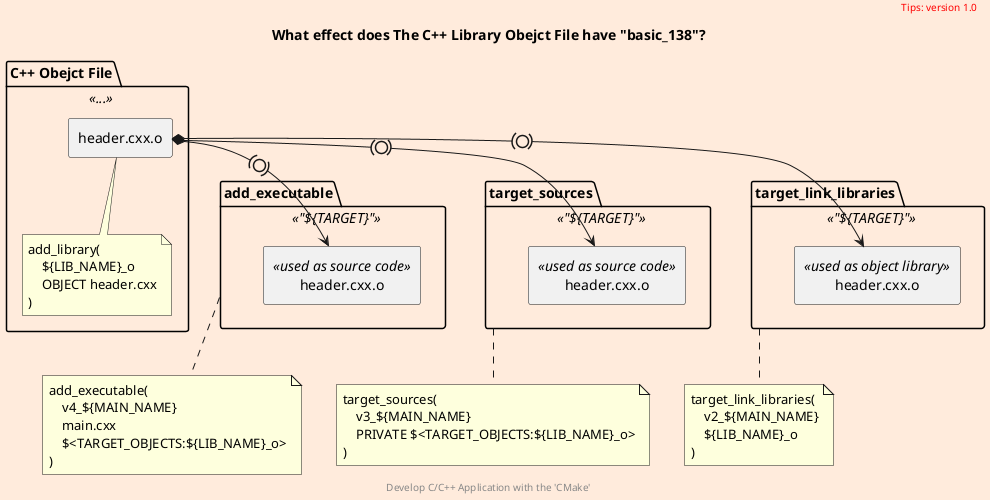 @startuml what_fn
scale 800 width
skinparam backgroundColor #FFEBDC
scale 1

skinparam Folder {
  backgroundColor Olive
  borderColor orange
}

'left to right direction
package "C++ Obejct File" <<...>> as cxx_o {
    rectangle "header.cxx.o" as header_cxx_o 
    note bottom of header_cxx_o
        add_library(
            ${LIB_NAME}_o
            OBJECT header.cxx
        )
    endnote
}
package add_executable <<"${TARGET}">> as add_executable {
    rectangle "header.cxx.o" <<used as source code>> as main_cxx_4
}

package target_sources <<"${TARGET}">> as target_sources {
    rectangle "header.cxx.o" <<used as source code>> as main_cxx_3
}

package target_link_libraries <<"${TARGET}">> as target_link_libraries {
    rectangle "header.cxx.o" <<used as object library>> as main_cxx_2
}

note bottom of add_executable
    add_executable(
        v4_${MAIN_NAME}
        main.cxx
        $<TARGET_OBJECTS:${LIB_NAME}_o>
    )
endnote

note bottom of target_sources
    target_sources(
        v3_${MAIN_NAME}
        PRIVATE $<TARGET_OBJECTS:${LIB_NAME}_o>
    )
endnote

note bottom of target_link_libraries
    target_link_libraries(
        v2_${MAIN_NAME}
        ${LIB_NAME}_o
    )
endnote

header_cxx_o *-(0)-> main_cxx_4
header_cxx_o *-(0)-> main_cxx_3
header_cxx_o *-(0)-> main_cxx_2


title
    What effect does The C++ Library Obejct File have "basic_138"?
end title

header
<font color=red>Tips: version 1.0</font>
endheader

center footer Develop C/C++ Application with the 'CMake'

@enduml
